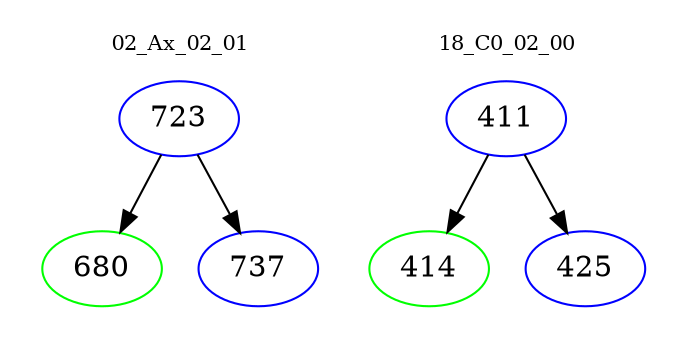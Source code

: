 digraph{
subgraph cluster_0 {
color = white
label = "02_Ax_02_01";
fontsize=10;
T0_723 [label="723", color="blue"]
T0_723 -> T0_680 [color="black"]
T0_680 [label="680", color="green"]
T0_723 -> T0_737 [color="black"]
T0_737 [label="737", color="blue"]
}
subgraph cluster_1 {
color = white
label = "18_C0_02_00";
fontsize=10;
T1_411 [label="411", color="blue"]
T1_411 -> T1_414 [color="black"]
T1_414 [label="414", color="green"]
T1_411 -> T1_425 [color="black"]
T1_425 [label="425", color="blue"]
}
}
